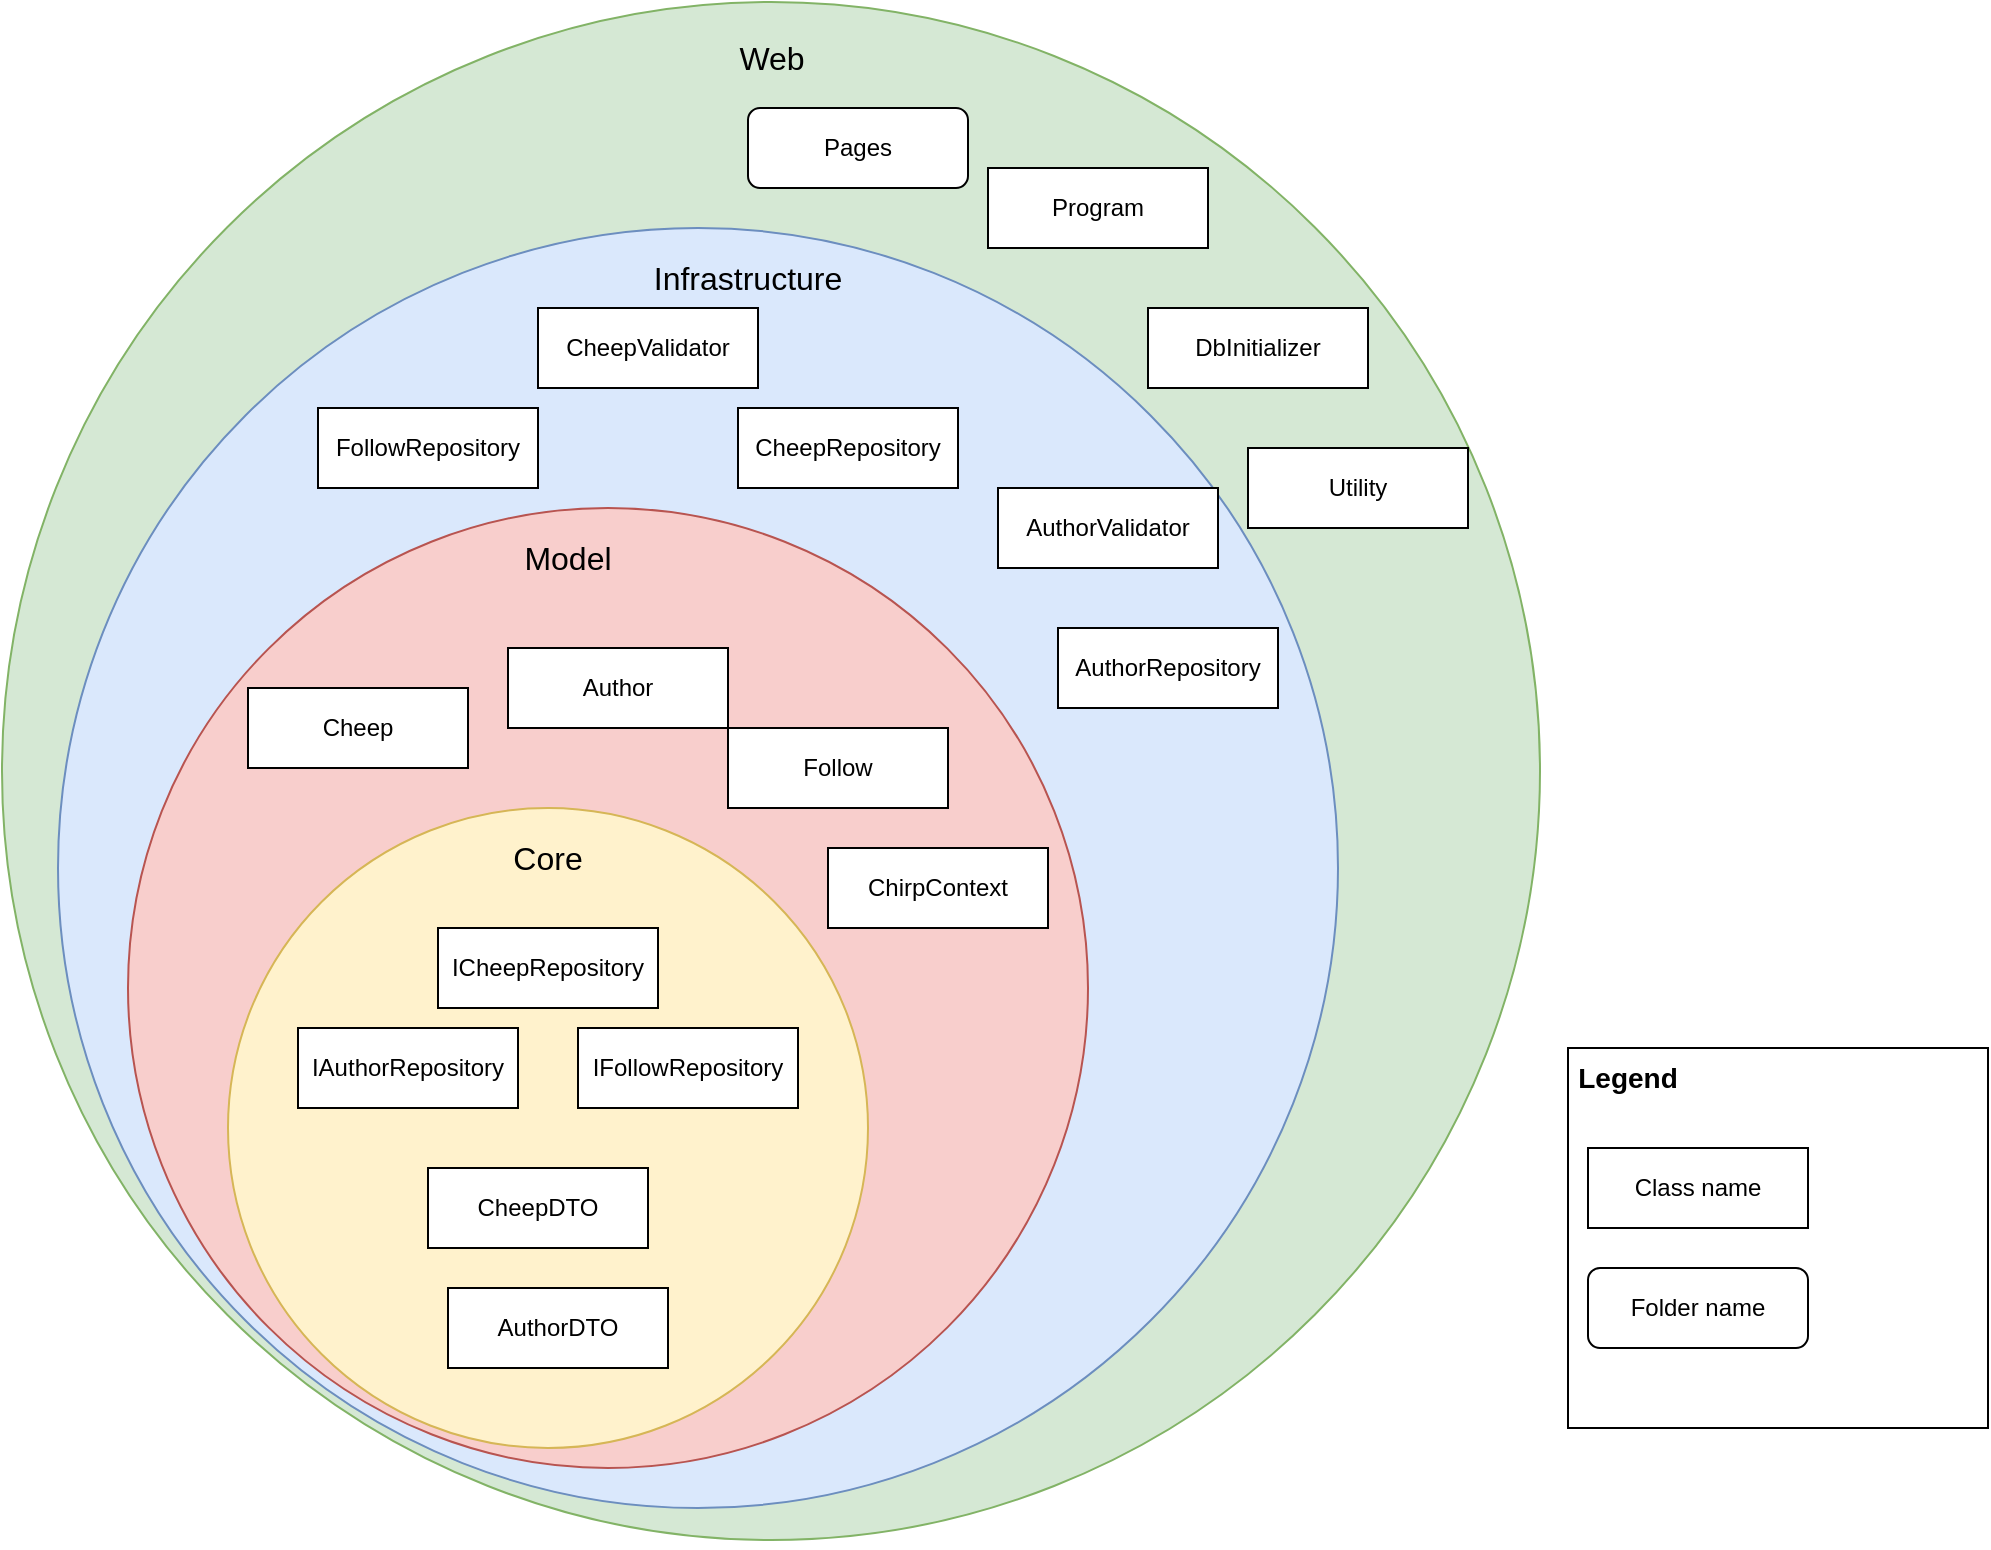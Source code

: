 <mxfile version="22.1.11" type="device">
  <diagram name="Page-1" id="2kv95_S9ppU2QMb1D_ik">
    <mxGraphModel dx="1560" dy="2092" grid="1" gridSize="10" guides="1" tooltips="1" connect="1" arrows="1" fold="1" page="1" pageScale="1" pageWidth="850" pageHeight="1100" math="0" shadow="0">
      <root>
        <mxCell id="0" />
        <mxCell id="1" parent="0" />
        <mxCell id="C6YLQu7LwwH9nNPaw7_u-40" value="" style="group" vertex="1" connectable="0" parent="1">
          <mxGeometry x="77" y="-373" width="769" height="769" as="geometry" />
        </mxCell>
        <mxCell id="C6YLQu7LwwH9nNPaw7_u-33" value="" style="ellipse;whiteSpace=wrap;html=1;aspect=fixed;fillColor=#d5e8d4;strokeColor=#82b366;" vertex="1" parent="C6YLQu7LwwH9nNPaw7_u-40">
          <mxGeometry width="769" height="769" as="geometry" />
        </mxCell>
        <mxCell id="C6YLQu7LwwH9nNPaw7_u-34" value="&lt;font style=&quot;font-size: 16px;&quot;&gt;Web&lt;/font&gt;" style="text;html=1;strokeColor=none;fillColor=none;align=center;verticalAlign=middle;whiteSpace=wrap;rounded=0;" vertex="1" parent="C6YLQu7LwwH9nNPaw7_u-40">
          <mxGeometry x="354.5" y="13" width="60" height="30" as="geometry" />
        </mxCell>
        <mxCell id="C6YLQu7LwwH9nNPaw7_u-35" value="Pages" style="rounded=1;whiteSpace=wrap;html=1;" vertex="1" parent="C6YLQu7LwwH9nNPaw7_u-40">
          <mxGeometry x="373" y="53" width="110" height="40" as="geometry" />
        </mxCell>
        <mxCell id="C6YLQu7LwwH9nNPaw7_u-37" value="DbInitializer" style="rounded=0;whiteSpace=wrap;html=1;" vertex="1" parent="C6YLQu7LwwH9nNPaw7_u-40">
          <mxGeometry x="573" y="153" width="110" height="40" as="geometry" />
        </mxCell>
        <mxCell id="C6YLQu7LwwH9nNPaw7_u-36" value="Program" style="rounded=0;whiteSpace=wrap;html=1;" vertex="1" parent="C6YLQu7LwwH9nNPaw7_u-40">
          <mxGeometry x="493" y="83" width="110" height="40" as="geometry" />
        </mxCell>
        <mxCell id="C6YLQu7LwwH9nNPaw7_u-39" value="Utility" style="rounded=0;whiteSpace=wrap;html=1;" vertex="1" parent="C6YLQu7LwwH9nNPaw7_u-40">
          <mxGeometry x="623" y="223" width="110" height="40" as="geometry" />
        </mxCell>
        <mxCell id="C6YLQu7LwwH9nNPaw7_u-32" value="" style="group" vertex="1" connectable="0" parent="1">
          <mxGeometry x="105" y="-260" width="640" height="640" as="geometry" />
        </mxCell>
        <mxCell id="C6YLQu7LwwH9nNPaw7_u-23" value="" style="ellipse;whiteSpace=wrap;html=1;aspect=fixed;fillColor=#dae8fc;strokeColor=#6c8ebf;" vertex="1" parent="C6YLQu7LwwH9nNPaw7_u-32">
          <mxGeometry width="640" height="640" as="geometry" />
        </mxCell>
        <mxCell id="C6YLQu7LwwH9nNPaw7_u-30" value="FollowRepository" style="rounded=0;whiteSpace=wrap;html=1;" vertex="1" parent="C6YLQu7LwwH9nNPaw7_u-32">
          <mxGeometry x="130" y="90" width="110" height="40" as="geometry" />
        </mxCell>
        <mxCell id="C6YLQu7LwwH9nNPaw7_u-19" value="CheepValidator" style="rounded=0;whiteSpace=wrap;html=1;" vertex="1" parent="C6YLQu7LwwH9nNPaw7_u-32">
          <mxGeometry x="240" y="40" width="110" height="40" as="geometry" />
        </mxCell>
        <mxCell id="C6YLQu7LwwH9nNPaw7_u-27" value="CheepRepository" style="rounded=0;whiteSpace=wrap;html=1;" vertex="1" parent="C6YLQu7LwwH9nNPaw7_u-32">
          <mxGeometry x="340" y="90" width="110" height="40" as="geometry" />
        </mxCell>
        <mxCell id="C6YLQu7LwwH9nNPaw7_u-28" value="AuthorValidator" style="rounded=0;whiteSpace=wrap;html=1;" vertex="1" parent="C6YLQu7LwwH9nNPaw7_u-32">
          <mxGeometry x="470" y="130" width="110" height="40" as="geometry" />
        </mxCell>
        <mxCell id="C6YLQu7LwwH9nNPaw7_u-16" value="&lt;font style=&quot;font-size: 16px;&quot;&gt;Infrastructure&lt;/font&gt;" style="text;html=1;strokeColor=none;fillColor=none;align=center;verticalAlign=middle;whiteSpace=wrap;rounded=0;" vertex="1" parent="C6YLQu7LwwH9nNPaw7_u-32">
          <mxGeometry x="315" y="10" width="60" height="30" as="geometry" />
        </mxCell>
        <mxCell id="C6YLQu7LwwH9nNPaw7_u-29" value="AuthorRepository" style="rounded=0;whiteSpace=wrap;html=1;" vertex="1" parent="C6YLQu7LwwH9nNPaw7_u-32">
          <mxGeometry x="500" y="200" width="110" height="40" as="geometry" />
        </mxCell>
        <mxCell id="C6YLQu7LwwH9nNPaw7_u-22" value="" style="group" vertex="1" connectable="0" parent="1">
          <mxGeometry x="140" y="-120" width="660" height="520" as="geometry" />
        </mxCell>
        <mxCell id="C6YLQu7LwwH9nNPaw7_u-1" value="" style="ellipse;whiteSpace=wrap;html=1;aspect=fixed;fillColor=#f8cecc;strokeColor=#b85450;" vertex="1" parent="C6YLQu7LwwH9nNPaw7_u-22">
          <mxGeometry width="480" height="480" as="geometry" />
        </mxCell>
        <mxCell id="C6YLQu7LwwH9nNPaw7_u-20" value="Cheep" style="rounded=0;whiteSpace=wrap;html=1;" vertex="1" parent="C6YLQu7LwwH9nNPaw7_u-22">
          <mxGeometry x="60" y="90" width="110" height="40" as="geometry" />
        </mxCell>
        <mxCell id="C6YLQu7LwwH9nNPaw7_u-21" value="&lt;font style=&quot;font-size: 16px;&quot;&gt;Model&lt;/font&gt;" style="text;html=1;strokeColor=none;fillColor=none;align=center;verticalAlign=middle;whiteSpace=wrap;rounded=0;" vertex="1" parent="C6YLQu7LwwH9nNPaw7_u-22">
          <mxGeometry x="190" y="10" width="60" height="30" as="geometry" />
        </mxCell>
        <mxCell id="C6YLQu7LwwH9nNPaw7_u-18" value="ChirpContext" style="rounded=0;whiteSpace=wrap;html=1;" vertex="1" parent="C6YLQu7LwwH9nNPaw7_u-22">
          <mxGeometry x="350" y="170" width="110" height="40" as="geometry" />
        </mxCell>
        <mxCell id="C6YLQu7LwwH9nNPaw7_u-17" value="Follow" style="rounded=0;whiteSpace=wrap;html=1;" vertex="1" parent="C6YLQu7LwwH9nNPaw7_u-22">
          <mxGeometry x="300" y="110" width="110" height="40" as="geometry" />
        </mxCell>
        <mxCell id="C6YLQu7LwwH9nNPaw7_u-25" value="Author" style="rounded=0;whiteSpace=wrap;html=1;" vertex="1" parent="C6YLQu7LwwH9nNPaw7_u-22">
          <mxGeometry x="190" y="70" width="110" height="40" as="geometry" />
        </mxCell>
        <mxCell id="C6YLQu7LwwH9nNPaw7_u-15" value="" style="group" vertex="1" connectable="0" parent="1">
          <mxGeometry x="190" y="30" width="420" height="320" as="geometry" />
        </mxCell>
        <mxCell id="C6YLQu7LwwH9nNPaw7_u-7" value="" style="ellipse;whiteSpace=wrap;html=1;aspect=fixed;fillColor=#fff2cc;strokeColor=#d6b656;" vertex="1" parent="C6YLQu7LwwH9nNPaw7_u-15">
          <mxGeometry width="320" height="320" as="geometry" />
        </mxCell>
        <mxCell id="C6YLQu7LwwH9nNPaw7_u-9" value="IAuthorRepository" style="rounded=0;whiteSpace=wrap;html=1;" vertex="1" parent="C6YLQu7LwwH9nNPaw7_u-15">
          <mxGeometry x="35" y="110" width="110" height="40" as="geometry" />
        </mxCell>
        <mxCell id="C6YLQu7LwwH9nNPaw7_u-10" value="ICheepRepository" style="rounded=0;whiteSpace=wrap;html=1;" vertex="1" parent="C6YLQu7LwwH9nNPaw7_u-15">
          <mxGeometry x="105" y="60" width="110" height="40" as="geometry" />
        </mxCell>
        <mxCell id="C6YLQu7LwwH9nNPaw7_u-11" value="IFollowRepository" style="rounded=0;whiteSpace=wrap;html=1;" vertex="1" parent="C6YLQu7LwwH9nNPaw7_u-15">
          <mxGeometry x="175" y="110" width="110" height="40" as="geometry" />
        </mxCell>
        <mxCell id="C6YLQu7LwwH9nNPaw7_u-13" value="CheepDTO" style="rounded=0;whiteSpace=wrap;html=1;" vertex="1" parent="C6YLQu7LwwH9nNPaw7_u-15">
          <mxGeometry x="100" y="180" width="110" height="40" as="geometry" />
        </mxCell>
        <mxCell id="C6YLQu7LwwH9nNPaw7_u-14" value="AuthorDTO" style="rounded=0;whiteSpace=wrap;html=1;" vertex="1" parent="C6YLQu7LwwH9nNPaw7_u-15">
          <mxGeometry x="110" y="240" width="110" height="40" as="geometry" />
        </mxCell>
        <mxCell id="C6YLQu7LwwH9nNPaw7_u-24" value="&lt;font style=&quot;font-size: 16px;&quot;&gt;Core&lt;/font&gt;" style="text;html=1;strokeColor=none;fillColor=none;align=center;verticalAlign=middle;whiteSpace=wrap;rounded=0;" vertex="1" parent="C6YLQu7LwwH9nNPaw7_u-15">
          <mxGeometry x="130" y="10" width="60" height="30" as="geometry" />
        </mxCell>
        <mxCell id="C6YLQu7LwwH9nNPaw7_u-52" value="" style="group" vertex="1" connectable="0" parent="1">
          <mxGeometry x="860" y="150" width="210" height="190" as="geometry" />
        </mxCell>
        <mxCell id="C6YLQu7LwwH9nNPaw7_u-41" value="" style="whiteSpace=wrap;html=1;" vertex="1" parent="C6YLQu7LwwH9nNPaw7_u-52">
          <mxGeometry width="210" height="190" as="geometry" />
        </mxCell>
        <mxCell id="C6YLQu7LwwH9nNPaw7_u-42" value="&lt;b&gt;&lt;font style=&quot;font-size: 14px;&quot;&gt;Legend&lt;/font&gt;&lt;/b&gt;" style="text;html=1;strokeColor=none;fillColor=none;align=center;verticalAlign=middle;whiteSpace=wrap;rounded=0;" vertex="1" parent="C6YLQu7LwwH9nNPaw7_u-52">
          <mxGeometry width="60" height="30" as="geometry" />
        </mxCell>
        <mxCell id="C6YLQu7LwwH9nNPaw7_u-50" value="Class name" style="rounded=0;whiteSpace=wrap;html=1;" vertex="1" parent="C6YLQu7LwwH9nNPaw7_u-52">
          <mxGeometry x="10" y="50" width="110" height="40" as="geometry" />
        </mxCell>
        <mxCell id="C6YLQu7LwwH9nNPaw7_u-51" value="Folder name" style="rounded=1;whiteSpace=wrap;html=1;" vertex="1" parent="C6YLQu7LwwH9nNPaw7_u-52">
          <mxGeometry x="10" y="110" width="110" height="40" as="geometry" />
        </mxCell>
      </root>
    </mxGraphModel>
  </diagram>
</mxfile>
